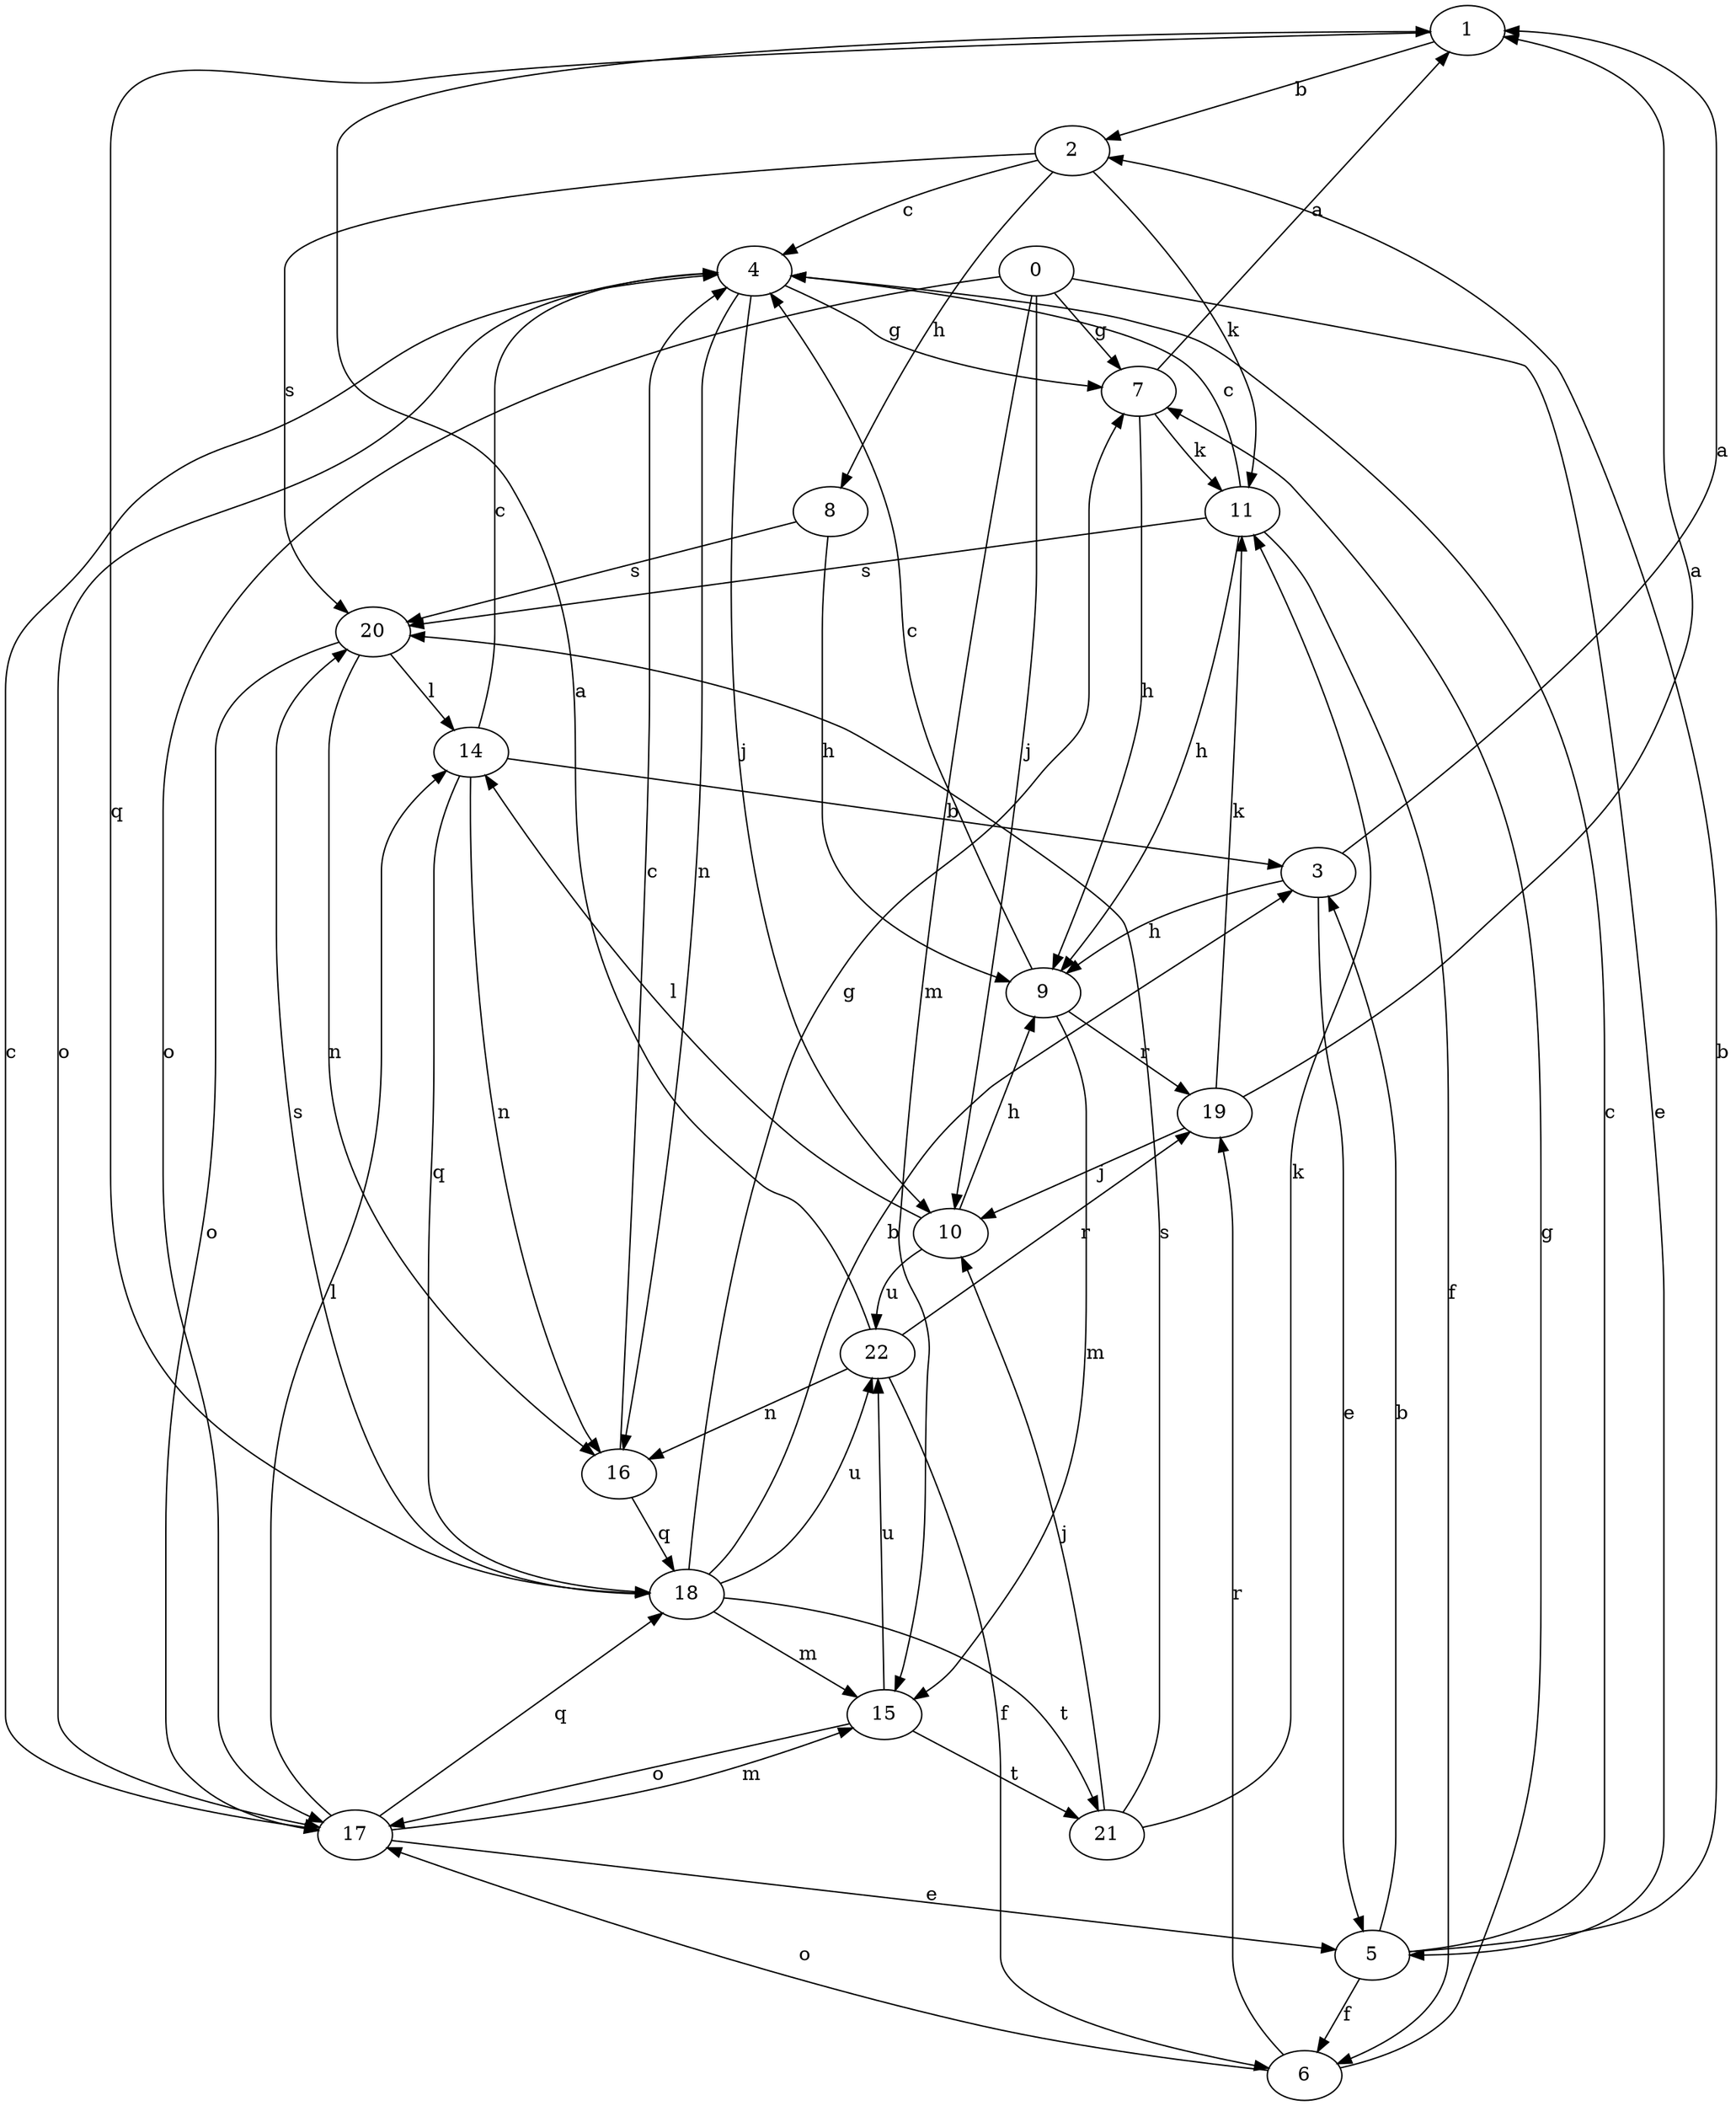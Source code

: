 strict digraph  {
1;
2;
3;
4;
5;
6;
7;
8;
9;
0;
10;
11;
14;
15;
16;
17;
18;
19;
20;
21;
22;
1 -> 2  [label=b];
1 -> 18  [label=q];
2 -> 4  [label=c];
2 -> 8  [label=h];
2 -> 11  [label=k];
2 -> 20  [label=s];
3 -> 1  [label=a];
3 -> 5  [label=e];
3 -> 9  [label=h];
4 -> 7  [label=g];
4 -> 10  [label=j];
4 -> 16  [label=n];
4 -> 17  [label=o];
5 -> 2  [label=b];
5 -> 3  [label=b];
5 -> 4  [label=c];
5 -> 6  [label=f];
6 -> 7  [label=g];
6 -> 17  [label=o];
6 -> 19  [label=r];
7 -> 1  [label=a];
7 -> 9  [label=h];
7 -> 11  [label=k];
8 -> 9  [label=h];
8 -> 20  [label=s];
9 -> 4  [label=c];
9 -> 15  [label=m];
9 -> 19  [label=r];
0 -> 5  [label=e];
0 -> 7  [label=g];
0 -> 10  [label=j];
0 -> 15  [label=m];
0 -> 17  [label=o];
10 -> 9  [label=h];
10 -> 14  [label=l];
10 -> 22  [label=u];
11 -> 4  [label=c];
11 -> 6  [label=f];
11 -> 9  [label=h];
11 -> 20  [label=s];
14 -> 3  [label=b];
14 -> 4  [label=c];
14 -> 16  [label=n];
14 -> 18  [label=q];
15 -> 17  [label=o];
15 -> 21  [label=t];
15 -> 22  [label=u];
16 -> 4  [label=c];
16 -> 18  [label=q];
17 -> 4  [label=c];
17 -> 5  [label=e];
17 -> 14  [label=l];
17 -> 15  [label=m];
17 -> 18  [label=q];
18 -> 3  [label=b];
18 -> 7  [label=g];
18 -> 15  [label=m];
18 -> 20  [label=s];
18 -> 21  [label=t];
18 -> 22  [label=u];
19 -> 1  [label=a];
19 -> 10  [label=j];
19 -> 11  [label=k];
20 -> 14  [label=l];
20 -> 16  [label=n];
20 -> 17  [label=o];
21 -> 10  [label=j];
21 -> 11  [label=k];
21 -> 20  [label=s];
22 -> 1  [label=a];
22 -> 6  [label=f];
22 -> 16  [label=n];
22 -> 19  [label=r];
}
